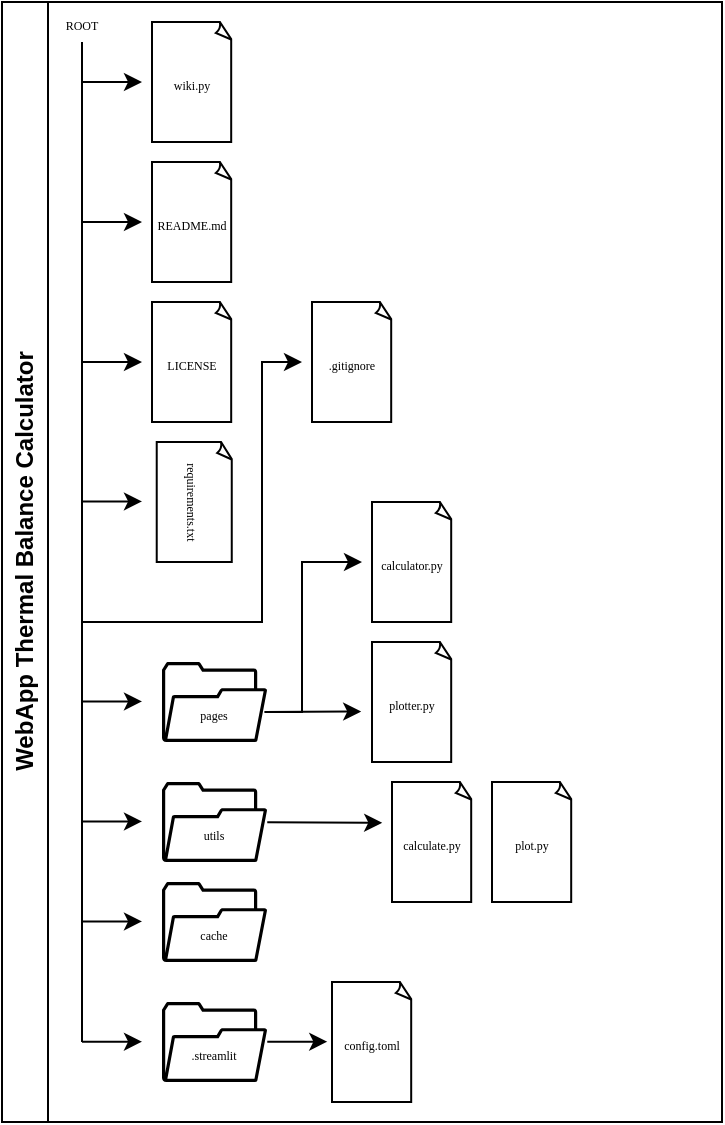 <mxfile version="24.4.13" type="device">
  <diagram name="Página-1" id="Qb642ozDmnON7rJvFrYf">
    <mxGraphModel dx="1195" dy="703" grid="1" gridSize="10" guides="1" tooltips="1" connect="1" arrows="1" fold="1" page="1" pageScale="1" pageWidth="827" pageHeight="1169" math="0" shadow="0">
      <root>
        <mxCell id="0" />
        <mxCell id="1" parent="0" />
        <mxCell id="xxuuu4TymQ9kky1sApBv-1" value="WebApp Thermal Balance Calculator" style="swimlane;horizontal=0;whiteSpace=wrap;html=1;" parent="1" vertex="1">
          <mxGeometry width="360" height="560" as="geometry" />
        </mxCell>
        <mxCell id="xxuuu4TymQ9kky1sApBv-12" value="" style="endArrow=none;html=1;rounded=0;shadow=0;comic=0;strokeColor=default;align=center;verticalAlign=middle;fontFamily=Helvetica;fontSize=11;fontColor=default;labelBackgroundColor=default;flowAnimation=0;" parent="xxuuu4TymQ9kky1sApBv-1" edge="1">
          <mxGeometry width="50" height="50" relative="1" as="geometry">
            <mxPoint x="40" y="520" as="sourcePoint" />
            <mxPoint x="40" y="20" as="targetPoint" />
          </mxGeometry>
        </mxCell>
        <mxCell id="xxuuu4TymQ9kky1sApBv-4" value="" style="group" parent="xxuuu4TymQ9kky1sApBv-1" vertex="1" connectable="0">
          <mxGeometry x="70" y="80" width="50" height="60" as="geometry" />
        </mxCell>
        <mxCell id="xxuuu4TymQ9kky1sApBv-2" value="" style="whiteSpace=wrap;html=1;shape=mxgraph.basic.document" parent="xxuuu4TymQ9kky1sApBv-4" vertex="1">
          <mxGeometry x="5" width="40" height="60" as="geometry" />
        </mxCell>
        <mxCell id="xxuuu4TymQ9kky1sApBv-3" value="&lt;font style=&quot;font-size: 6px;&quot; face=&quot;Verdana&quot;&gt;README.md&lt;/font&gt;" style="text;strokeColor=none;align=center;fillColor=none;html=1;verticalAlign=middle;whiteSpace=wrap;rounded=0;" parent="xxuuu4TymQ9kky1sApBv-4" vertex="1">
          <mxGeometry y="15" width="50" height="30" as="geometry" />
        </mxCell>
        <mxCell id="xxuuu4TymQ9kky1sApBv-5" value="" style="group" parent="xxuuu4TymQ9kky1sApBv-1" vertex="1" connectable="0">
          <mxGeometry x="70" y="150" width="50" height="60" as="geometry" />
        </mxCell>
        <mxCell id="xxuuu4TymQ9kky1sApBv-6" value="" style="whiteSpace=wrap;html=1;shape=mxgraph.basic.document" parent="xxuuu4TymQ9kky1sApBv-5" vertex="1">
          <mxGeometry x="5" width="40" height="60" as="geometry" />
        </mxCell>
        <mxCell id="xxuuu4TymQ9kky1sApBv-7" value="&lt;font style=&quot;font-size: 6px;&quot; face=&quot;Verdana&quot;&gt;LICENSE&lt;/font&gt;" style="text;strokeColor=none;align=center;fillColor=none;html=1;verticalAlign=middle;whiteSpace=wrap;rounded=0;" parent="xxuuu4TymQ9kky1sApBv-5" vertex="1">
          <mxGeometry y="15" width="50" height="30" as="geometry" />
        </mxCell>
        <mxCell id="xxuuu4TymQ9kky1sApBv-13" value="" style="endArrow=classic;html=1;rounded=0;shadow=0;comic=0;strokeColor=default;align=center;verticalAlign=middle;fontFamily=Helvetica;fontSize=11;fontColor=default;labelBackgroundColor=default;flowAnimation=0;entryX=0;entryY=0.5;entryDx=0;entryDy=0;" parent="xxuuu4TymQ9kky1sApBv-1" target="xxuuu4TymQ9kky1sApBv-3" edge="1">
          <mxGeometry width="50" height="50" relative="1" as="geometry">
            <mxPoint x="40" y="110" as="sourcePoint" />
            <mxPoint x="190" y="90" as="targetPoint" />
          </mxGeometry>
        </mxCell>
        <mxCell id="xxuuu4TymQ9kky1sApBv-14" value="" style="endArrow=classic;html=1;rounded=0;shadow=0;comic=0;strokeColor=default;align=center;verticalAlign=middle;fontFamily=Helvetica;fontSize=11;fontColor=default;labelBackgroundColor=default;flowAnimation=0;" parent="xxuuu4TymQ9kky1sApBv-1" target="xxuuu4TymQ9kky1sApBv-7" edge="1">
          <mxGeometry width="50" height="50" relative="1" as="geometry">
            <mxPoint x="40" y="180" as="sourcePoint" />
            <mxPoint x="210" y="140" as="targetPoint" />
          </mxGeometry>
        </mxCell>
        <mxCell id="xxuuu4TymQ9kky1sApBv-19" value="" style="group" parent="xxuuu4TymQ9kky1sApBv-1" vertex="1" connectable="0">
          <mxGeometry x="80" y="330" width="52.63" height="40" as="geometry" />
        </mxCell>
        <mxCell id="xxuuu4TymQ9kky1sApBv-17" value="" style="sketch=0;pointerEvents=1;shadow=0;dashed=0;html=1;strokeColor=none;fillColor=#000000;aspect=fixed;labelPosition=center;verticalLabelPosition=bottom;verticalAlign=top;align=center;outlineConnect=0;shape=mxgraph.vvd.folder;fontFamily=Helvetica;fontSize=11;fontColor=default;labelBackgroundColor=default;" parent="xxuuu4TymQ9kky1sApBv-19" vertex="1">
          <mxGeometry width="52.63" height="40" as="geometry" />
        </mxCell>
        <mxCell id="xxuuu4TymQ9kky1sApBv-18" value="&lt;font style=&quot;font-size: 6px;&quot; face=&quot;Verdana&quot;&gt;pages&lt;/font&gt;" style="text;strokeColor=none;align=center;fillColor=none;html=1;verticalAlign=middle;whiteSpace=wrap;rounded=0;" parent="xxuuu4TymQ9kky1sApBv-19" vertex="1">
          <mxGeometry x="1.31" y="10" width="50" height="30" as="geometry" />
        </mxCell>
        <mxCell id="xxuuu4TymQ9kky1sApBv-20" value="" style="endArrow=classic;html=1;rounded=0;shadow=0;comic=0;strokeColor=default;align=center;verticalAlign=middle;fontFamily=Helvetica;fontSize=11;fontColor=default;labelBackgroundColor=default;flowAnimation=0;" parent="xxuuu4TymQ9kky1sApBv-1" edge="1">
          <mxGeometry width="50" height="50" relative="1" as="geometry">
            <mxPoint x="40" y="349.71" as="sourcePoint" />
            <mxPoint x="70" y="349.71" as="targetPoint" />
          </mxGeometry>
        </mxCell>
        <mxCell id="xxuuu4TymQ9kky1sApBv-30" value="" style="group" parent="xxuuu4TymQ9kky1sApBv-1" vertex="1" connectable="0">
          <mxGeometry x="70" y="10" width="50" height="60" as="geometry" />
        </mxCell>
        <mxCell id="xxuuu4TymQ9kky1sApBv-31" value="" style="whiteSpace=wrap;html=1;shape=mxgraph.basic.document" parent="xxuuu4TymQ9kky1sApBv-30" vertex="1">
          <mxGeometry x="5" width="40" height="60" as="geometry" />
        </mxCell>
        <mxCell id="xxuuu4TymQ9kky1sApBv-32" value="&lt;font style=&quot;font-size: 6px;&quot; face=&quot;Verdana&quot;&gt;wiki.py&lt;/font&gt;" style="text;strokeColor=none;align=center;fillColor=none;html=1;verticalAlign=middle;whiteSpace=wrap;rounded=0;" parent="xxuuu4TymQ9kky1sApBv-30" vertex="1">
          <mxGeometry y="15" width="50" height="30" as="geometry" />
        </mxCell>
        <mxCell id="xxuuu4TymQ9kky1sApBv-36" value="" style="group" parent="xxuuu4TymQ9kky1sApBv-1" vertex="1" connectable="0">
          <mxGeometry x="180" y="250" width="50" height="60" as="geometry" />
        </mxCell>
        <mxCell id="xxuuu4TymQ9kky1sApBv-37" value="" style="whiteSpace=wrap;html=1;shape=mxgraph.basic.document" parent="xxuuu4TymQ9kky1sApBv-36" vertex="1">
          <mxGeometry x="5" width="40" height="60" as="geometry" />
        </mxCell>
        <mxCell id="xxuuu4TymQ9kky1sApBv-38" value="&lt;font face=&quot;Verdana&quot;&gt;&lt;span style=&quot;font-size: 6px;&quot;&gt;calculator.py&lt;/span&gt;&lt;/font&gt;" style="text;strokeColor=none;align=center;fillColor=none;html=1;verticalAlign=middle;whiteSpace=wrap;rounded=0;" parent="xxuuu4TymQ9kky1sApBv-36" vertex="1">
          <mxGeometry y="15" width="50" height="30" as="geometry" />
        </mxCell>
        <mxCell id="xxuuu4TymQ9kky1sApBv-39" value="" style="group" parent="xxuuu4TymQ9kky1sApBv-1" vertex="1" connectable="0">
          <mxGeometry x="180" y="320" width="50" height="60" as="geometry" />
        </mxCell>
        <mxCell id="xxuuu4TymQ9kky1sApBv-40" value="" style="whiteSpace=wrap;html=1;shape=mxgraph.basic.document" parent="xxuuu4TymQ9kky1sApBv-39" vertex="1">
          <mxGeometry x="5" width="40" height="60" as="geometry" />
        </mxCell>
        <mxCell id="xxuuu4TymQ9kky1sApBv-41" value="&lt;font face=&quot;Verdana&quot;&gt;&lt;span style=&quot;font-size: 6px;&quot;&gt;plotter.py&lt;/span&gt;&lt;/font&gt;" style="text;strokeColor=none;align=center;fillColor=none;html=1;verticalAlign=middle;whiteSpace=wrap;rounded=0;" parent="xxuuu4TymQ9kky1sApBv-39" vertex="1">
          <mxGeometry y="15" width="50" height="30" as="geometry" />
        </mxCell>
        <mxCell id="xxuuu4TymQ9kky1sApBv-42" style="edgeStyle=none;rounded=0;comic=0;orthogonalLoop=1;jettySize=auto;html=1;exitX=1;exitY=0.5;exitDx=0;exitDy=0;entryX=-0.008;entryY=0.658;entryDx=0;entryDy=0;shadow=0;strokeColor=default;align=center;verticalAlign=middle;fontFamily=Helvetica;fontSize=11;fontColor=default;labelBackgroundColor=default;startFill=0;endArrow=classic;endFill=1;flowAnimation=0;entryPerimeter=0;" parent="xxuuu4TymQ9kky1sApBv-1" source="xxuuu4TymQ9kky1sApBv-18" target="xxuuu4TymQ9kky1sApBv-41" edge="1">
          <mxGeometry relative="1" as="geometry">
            <mxPoint x="241.31" y="355" as="sourcePoint" />
            <mxPoint x="270" y="360.1" as="targetPoint" />
          </mxGeometry>
        </mxCell>
        <mxCell id="xxuuu4TymQ9kky1sApBv-46" value="" style="group" parent="xxuuu4TymQ9kky1sApBv-1" vertex="1" connectable="0">
          <mxGeometry x="80" y="390" width="52.63" height="40" as="geometry" />
        </mxCell>
        <mxCell id="xxuuu4TymQ9kky1sApBv-47" value="" style="sketch=0;pointerEvents=1;shadow=0;dashed=0;html=1;strokeColor=none;fillColor=#000000;aspect=fixed;labelPosition=center;verticalLabelPosition=bottom;verticalAlign=top;align=center;outlineConnect=0;shape=mxgraph.vvd.folder;fontFamily=Helvetica;fontSize=11;fontColor=default;labelBackgroundColor=default;" parent="xxuuu4TymQ9kky1sApBv-46" vertex="1">
          <mxGeometry width="52.63" height="40" as="geometry" />
        </mxCell>
        <mxCell id="xxuuu4TymQ9kky1sApBv-48" value="&lt;font style=&quot;font-size: 6px;&quot; face=&quot;Verdana&quot;&gt;utils&lt;/font&gt;" style="text;strokeColor=none;align=center;fillColor=none;html=1;verticalAlign=middle;whiteSpace=wrap;rounded=0;" parent="xxuuu4TymQ9kky1sApBv-46" vertex="1">
          <mxGeometry x="1.31" y="10" width="50" height="30" as="geometry" />
        </mxCell>
        <mxCell id="xxuuu4TymQ9kky1sApBv-49" value="" style="endArrow=classic;html=1;rounded=0;shadow=0;comic=0;strokeColor=default;align=center;verticalAlign=middle;fontFamily=Helvetica;fontSize=11;fontColor=default;labelBackgroundColor=default;flowAnimation=0;" parent="xxuuu4TymQ9kky1sApBv-1" edge="1">
          <mxGeometry width="50" height="50" relative="1" as="geometry">
            <mxPoint x="40" y="409.71" as="sourcePoint" />
            <mxPoint x="70" y="409.71" as="targetPoint" />
          </mxGeometry>
        </mxCell>
        <mxCell id="xxuuu4TymQ9kky1sApBv-50" value="" style="group" parent="xxuuu4TymQ9kky1sApBv-1" vertex="1" connectable="0">
          <mxGeometry x="190" y="390" width="50" height="60" as="geometry" />
        </mxCell>
        <mxCell id="xxuuu4TymQ9kky1sApBv-51" value="" style="whiteSpace=wrap;html=1;shape=mxgraph.basic.document" parent="xxuuu4TymQ9kky1sApBv-50" vertex="1">
          <mxGeometry x="5" width="40" height="60" as="geometry" />
        </mxCell>
        <mxCell id="xxuuu4TymQ9kky1sApBv-52" value="&lt;font face=&quot;Verdana&quot;&gt;&lt;span style=&quot;font-size: 6px;&quot;&gt;calculate.py&lt;/span&gt;&lt;/font&gt;" style="text;strokeColor=none;align=center;fillColor=none;html=1;verticalAlign=middle;whiteSpace=wrap;rounded=0;" parent="xxuuu4TymQ9kky1sApBv-50" vertex="1">
          <mxGeometry y="15" width="50" height="30" as="geometry" />
        </mxCell>
        <mxCell id="xxuuu4TymQ9kky1sApBv-53" value="" style="group" parent="xxuuu4TymQ9kky1sApBv-1" vertex="1" connectable="0">
          <mxGeometry x="240" y="390" width="50" height="60" as="geometry" />
        </mxCell>
        <mxCell id="xxuuu4TymQ9kky1sApBv-54" value="" style="whiteSpace=wrap;html=1;shape=mxgraph.basic.document" parent="xxuuu4TymQ9kky1sApBv-53" vertex="1">
          <mxGeometry x="5" width="40" height="60" as="geometry" />
        </mxCell>
        <mxCell id="xxuuu4TymQ9kky1sApBv-55" value="&lt;font face=&quot;Verdana&quot;&gt;&lt;span style=&quot;font-size: 6px;&quot;&gt;plot.py&lt;/span&gt;&lt;/font&gt;" style="text;strokeColor=none;align=center;fillColor=none;html=1;verticalAlign=middle;whiteSpace=wrap;rounded=0;" parent="xxuuu4TymQ9kky1sApBv-53" vertex="1">
          <mxGeometry y="15" width="50" height="30" as="geometry" />
        </mxCell>
        <mxCell id="xxuuu4TymQ9kky1sApBv-59" style="edgeStyle=none;rounded=0;comic=0;orthogonalLoop=1;jettySize=auto;html=1;entryX=0.002;entryY=0.179;entryDx=0;entryDy=0;shadow=0;strokeColor=default;align=center;verticalAlign=middle;fontFamily=Helvetica;fontSize=11;fontColor=default;labelBackgroundColor=default;startFill=0;endArrow=classic;endFill=1;flowAnimation=0;entryPerimeter=0;" parent="xxuuu4TymQ9kky1sApBv-1" source="xxuuu4TymQ9kky1sApBv-47" target="xxuuu4TymQ9kky1sApBv-52" edge="1">
          <mxGeometry relative="1" as="geometry">
            <mxPoint x="140" y="420" as="sourcePoint" />
            <mxPoint x="190" y="419.75" as="targetPoint" />
          </mxGeometry>
        </mxCell>
        <mxCell id="xxuuu4TymQ9kky1sApBv-60" value="" style="group" parent="xxuuu4TymQ9kky1sApBv-1" vertex="1" connectable="0">
          <mxGeometry x="80" y="440" width="52.63" height="40" as="geometry" />
        </mxCell>
        <mxCell id="xxuuu4TymQ9kky1sApBv-61" value="" style="sketch=0;pointerEvents=1;shadow=0;dashed=0;html=1;strokeColor=none;fillColor=#000000;aspect=fixed;labelPosition=center;verticalLabelPosition=bottom;verticalAlign=top;align=center;outlineConnect=0;shape=mxgraph.vvd.folder;fontFamily=Helvetica;fontSize=11;fontColor=default;labelBackgroundColor=default;" parent="xxuuu4TymQ9kky1sApBv-60" vertex="1">
          <mxGeometry width="52.63" height="40" as="geometry" />
        </mxCell>
        <mxCell id="xxuuu4TymQ9kky1sApBv-62" value="&lt;font style=&quot;font-size: 6px;&quot; face=&quot;Verdana&quot;&gt;cache&lt;/font&gt;" style="text;strokeColor=none;align=center;fillColor=none;html=1;verticalAlign=middle;whiteSpace=wrap;rounded=0;" parent="xxuuu4TymQ9kky1sApBv-60" vertex="1">
          <mxGeometry x="1.31" y="10" width="50" height="30" as="geometry" />
        </mxCell>
        <mxCell id="xxuuu4TymQ9kky1sApBv-63" value="" style="endArrow=classic;html=1;rounded=0;shadow=0;comic=0;strokeColor=default;align=center;verticalAlign=middle;fontFamily=Helvetica;fontSize=11;fontColor=default;labelBackgroundColor=default;flowAnimation=0;" parent="xxuuu4TymQ9kky1sApBv-1" edge="1">
          <mxGeometry width="50" height="50" relative="1" as="geometry">
            <mxPoint x="40" y="459.71" as="sourcePoint" />
            <mxPoint x="70" y="459.71" as="targetPoint" />
          </mxGeometry>
        </mxCell>
        <mxCell id="xxuuu4TymQ9kky1sApBv-35" value="" style="endArrow=classic;html=1;rounded=0;shadow=0;comic=0;strokeColor=default;align=center;verticalAlign=middle;fontFamily=Helvetica;fontSize=11;fontColor=default;labelBackgroundColor=default;flowAnimation=0;entryX=0;entryY=0.5;entryDx=0;entryDy=0;" parent="xxuuu4TymQ9kky1sApBv-1" target="xxuuu4TymQ9kky1sApBv-32" edge="1">
          <mxGeometry width="50" height="50" relative="1" as="geometry">
            <mxPoint x="40" y="40" as="sourcePoint" />
            <mxPoint x="420" y="180" as="targetPoint" />
          </mxGeometry>
        </mxCell>
        <mxCell id="sFDSCZvEySNInuv0YJNE-9" value="" style="group" parent="xxuuu4TymQ9kky1sApBv-1" vertex="1" connectable="0">
          <mxGeometry x="80" y="500" width="52.63" height="40" as="geometry" />
        </mxCell>
        <mxCell id="sFDSCZvEySNInuv0YJNE-10" value="" style="sketch=0;pointerEvents=1;shadow=0;dashed=0;html=1;strokeColor=none;fillColor=#000000;aspect=fixed;labelPosition=center;verticalLabelPosition=bottom;verticalAlign=top;align=center;outlineConnect=0;shape=mxgraph.vvd.folder;fontFamily=Helvetica;fontSize=11;fontColor=default;labelBackgroundColor=default;" parent="sFDSCZvEySNInuv0YJNE-9" vertex="1">
          <mxGeometry width="52.63" height="40" as="geometry" />
        </mxCell>
        <mxCell id="sFDSCZvEySNInuv0YJNE-11" value="&lt;font style=&quot;font-size: 6px;&quot; face=&quot;Verdana&quot;&gt;.streamlit&lt;/font&gt;" style="text;strokeColor=none;align=center;fillColor=none;html=1;verticalAlign=middle;whiteSpace=wrap;rounded=0;" parent="sFDSCZvEySNInuv0YJNE-9" vertex="1">
          <mxGeometry x="1.31" y="10" width="50" height="30" as="geometry" />
        </mxCell>
        <mxCell id="sFDSCZvEySNInuv0YJNE-12" value="" style="endArrow=classic;html=1;rounded=0;shadow=0;comic=0;strokeColor=default;align=center;verticalAlign=middle;fontFamily=Helvetica;fontSize=11;fontColor=default;labelBackgroundColor=default;flowAnimation=0;" parent="xxuuu4TymQ9kky1sApBv-1" edge="1">
          <mxGeometry width="50" height="50" relative="1" as="geometry">
            <mxPoint x="40" y="519.83" as="sourcePoint" />
            <mxPoint x="70" y="519.83" as="targetPoint" />
          </mxGeometry>
        </mxCell>
        <mxCell id="sFDSCZvEySNInuv0YJNE-13" value="" style="group" parent="xxuuu4TymQ9kky1sApBv-1" vertex="1" connectable="0">
          <mxGeometry x="160" y="490" width="50" height="60" as="geometry" />
        </mxCell>
        <mxCell id="sFDSCZvEySNInuv0YJNE-14" value="" style="whiteSpace=wrap;html=1;shape=mxgraph.basic.document" parent="sFDSCZvEySNInuv0YJNE-13" vertex="1">
          <mxGeometry x="5" width="40" height="60" as="geometry" />
        </mxCell>
        <mxCell id="sFDSCZvEySNInuv0YJNE-15" value="&lt;font face=&quot;Verdana&quot;&gt;&lt;span style=&quot;font-size: 6px;&quot;&gt;config.toml&lt;/span&gt;&lt;/font&gt;" style="text;strokeColor=none;align=center;fillColor=none;html=1;verticalAlign=middle;whiteSpace=wrap;rounded=0;" parent="sFDSCZvEySNInuv0YJNE-13" vertex="1">
          <mxGeometry y="15" width="50" height="30" as="geometry" />
        </mxCell>
        <mxCell id="sFDSCZvEySNInuv0YJNE-17" value="" style="endArrow=classic;html=1;rounded=0;shadow=0;comic=0;strokeColor=default;align=center;verticalAlign=middle;fontFamily=Helvetica;fontSize=11;fontColor=default;labelBackgroundColor=default;flowAnimation=0;" parent="xxuuu4TymQ9kky1sApBv-1" edge="1">
          <mxGeometry width="50" height="50" relative="1" as="geometry">
            <mxPoint x="132.63" y="519.83" as="sourcePoint" />
            <mxPoint x="162.63" y="519.83" as="targetPoint" />
          </mxGeometry>
        </mxCell>
        <mxCell id="sFDSCZvEySNInuv0YJNE-5" value="" style="group" parent="xxuuu4TymQ9kky1sApBv-1" vertex="1" connectable="0">
          <mxGeometry x="72.63" y="220" width="47.37" height="60" as="geometry" />
        </mxCell>
        <mxCell id="sFDSCZvEySNInuv0YJNE-6" value="" style="whiteSpace=wrap;html=1;shape=mxgraph.basic.document" parent="sFDSCZvEySNInuv0YJNE-5" vertex="1">
          <mxGeometry x="4.737" width="37.896" height="60" as="geometry" />
        </mxCell>
        <mxCell id="sFDSCZvEySNInuv0YJNE-7" value="&lt;font style=&quot;font-size: 6px;&quot; face=&quot;Verdana&quot;&gt;requirements.txt&lt;/font&gt;" style="text;strokeColor=none;align=center;fillColor=none;html=1;verticalAlign=middle;whiteSpace=wrap;rounded=0;rotation=90;" parent="sFDSCZvEySNInuv0YJNE-5" vertex="1">
          <mxGeometry y="15" width="47.37" height="30" as="geometry" />
        </mxCell>
        <mxCell id="sFDSCZvEySNInuv0YJNE-21" value="" style="group" parent="xxuuu4TymQ9kky1sApBv-1" vertex="1" connectable="0">
          <mxGeometry x="150" y="150" width="50" height="60" as="geometry" />
        </mxCell>
        <mxCell id="sFDSCZvEySNInuv0YJNE-22" value="" style="whiteSpace=wrap;html=1;shape=mxgraph.basic.document" parent="sFDSCZvEySNInuv0YJNE-21" vertex="1">
          <mxGeometry x="5" width="40" height="60" as="geometry" />
        </mxCell>
        <mxCell id="sFDSCZvEySNInuv0YJNE-23" value="&lt;font style=&quot;font-size: 6px;&quot; face=&quot;Verdana&quot;&gt;.gitignore&lt;/font&gt;" style="text;strokeColor=none;align=center;fillColor=none;html=1;verticalAlign=middle;whiteSpace=wrap;rounded=0;" parent="sFDSCZvEySNInuv0YJNE-21" vertex="1">
          <mxGeometry y="15" width="50" height="30" as="geometry" />
        </mxCell>
        <mxCell id="2_2quac-IJank7mgXF4T-1" value="&lt;font style=&quot;font-size: 6px;&quot; face=&quot;Verdana&quot;&gt;ROOT&lt;/font&gt;" style="text;strokeColor=none;align=center;fillColor=none;html=1;verticalAlign=middle;whiteSpace=wrap;rounded=0;" parent="xxuuu4TymQ9kky1sApBv-1" vertex="1">
          <mxGeometry x="20" width="40" height="20" as="geometry" />
        </mxCell>
        <mxCell id="LR1-6c47vs79iucjzWaj-1" value="" style="endArrow=classic;html=1;rounded=0;exitX=1;exitY=0.5;exitDx=0;exitDy=0;entryX=0;entryY=0.5;entryDx=0;entryDy=0;" parent="xxuuu4TymQ9kky1sApBv-1" source="xxuuu4TymQ9kky1sApBv-18" target="xxuuu4TymQ9kky1sApBv-38" edge="1">
          <mxGeometry width="50" height="50" relative="1" as="geometry">
            <mxPoint x="140" y="330" as="sourcePoint" />
            <mxPoint x="190" y="280" as="targetPoint" />
            <Array as="points">
              <mxPoint x="150" y="355" />
              <mxPoint x="150" y="280" />
            </Array>
          </mxGeometry>
        </mxCell>
        <mxCell id="KSN7ONS2EwP9fAzBpUpE-2" value="" style="endArrow=classic;html=1;rounded=0;entryX=0;entryY=0.5;entryDx=0;entryDy=0;" edge="1" parent="xxuuu4TymQ9kky1sApBv-1" target="sFDSCZvEySNInuv0YJNE-23">
          <mxGeometry width="50" height="50" relative="1" as="geometry">
            <mxPoint x="40" y="310" as="sourcePoint" />
            <mxPoint x="130" y="290" as="targetPoint" />
            <Array as="points">
              <mxPoint x="130" y="310" />
              <mxPoint x="130" y="180" />
            </Array>
          </mxGeometry>
        </mxCell>
        <mxCell id="KSN7ONS2EwP9fAzBpUpE-1" value="" style="endArrow=classic;html=1;rounded=0;" edge="1" parent="xxuuu4TymQ9kky1sApBv-1">
          <mxGeometry width="50" height="50" relative="1" as="geometry">
            <mxPoint x="40" y="249.71" as="sourcePoint" />
            <mxPoint x="70" y="249.71" as="targetPoint" />
          </mxGeometry>
        </mxCell>
      </root>
    </mxGraphModel>
  </diagram>
</mxfile>
